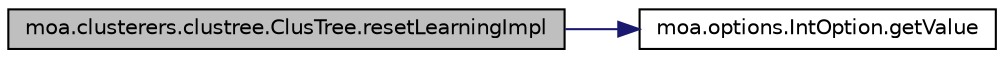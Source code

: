 digraph G
{
  edge [fontname="Helvetica",fontsize="10",labelfontname="Helvetica",labelfontsize="10"];
  node [fontname="Helvetica",fontsize="10",shape=record];
  rankdir=LR;
  Node1 [label="moa.clusterers.clustree.ClusTree.resetLearningImpl",height=0.2,width=0.4,color="black", fillcolor="grey75", style="filled" fontcolor="black"];
  Node1 -> Node2 [color="midnightblue",fontsize="10",style="solid",fontname="Helvetica"];
  Node2 [label="moa.options.IntOption.getValue",height=0.2,width=0.4,color="black", fillcolor="white", style="filled",URL="$classmoa_1_1options_1_1IntOption.html#affae8787274b44ab7616d46b8d6c831a"];
}
